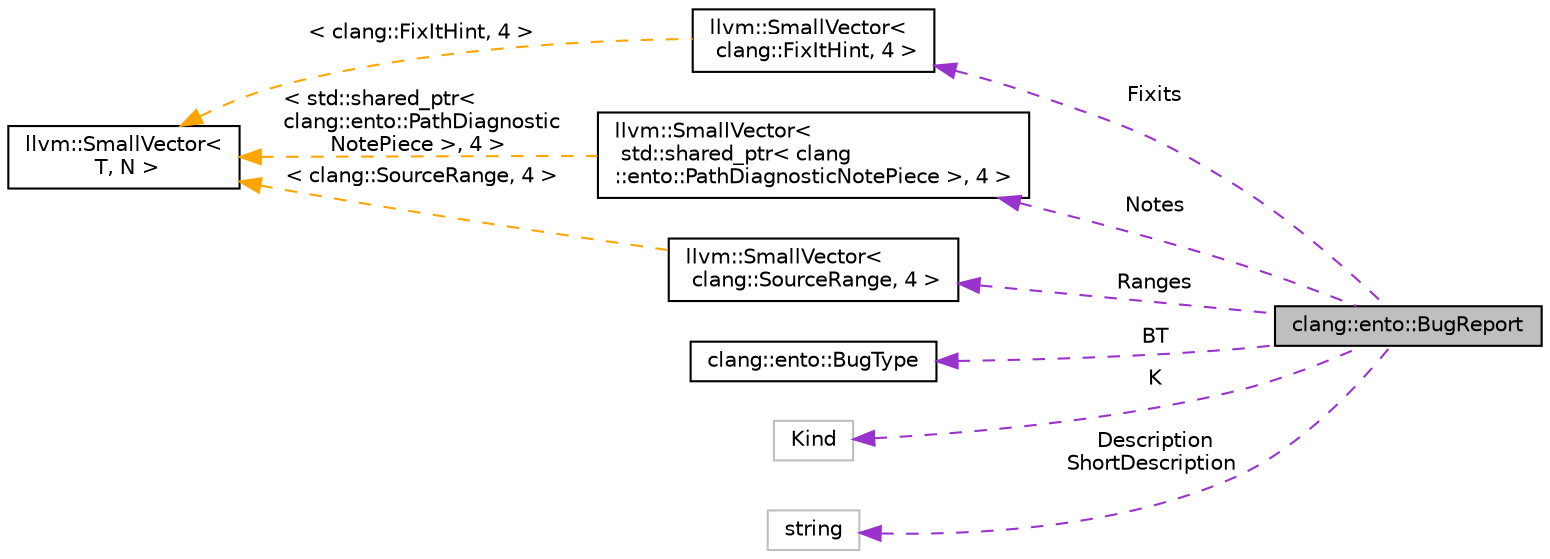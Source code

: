 digraph "clang::ento::BugReport"
{
 // LATEX_PDF_SIZE
  bgcolor="transparent";
  edge [fontname="Helvetica",fontsize="10",labelfontname="Helvetica",labelfontsize="10"];
  node [fontname="Helvetica",fontsize="10",shape=record];
  rankdir="LR";
  Node1 [label="clang::ento::BugReport",height=0.2,width=0.4,color="black", fillcolor="grey75", style="filled", fontcolor="black",tooltip="This class provides an interface through which checkers can create individual bug reports."];
  Node2 -> Node1 [dir="back",color="darkorchid3",fontsize="10",style="dashed",label=" Fixits" ,fontname="Helvetica"];
  Node2 [label="llvm::SmallVector\<\l clang::FixItHint, 4 \>",height=0.2,width=0.4,color="black",URL="$classllvm_1_1SmallVector.html",tooltip=" "];
  Node3 -> Node2 [dir="back",color="orange",fontsize="10",style="dashed",label=" \< clang::FixItHint, 4 \>" ,fontname="Helvetica"];
  Node3 [label="llvm::SmallVector\<\l T, N \>",height=0.2,width=0.4,color="black",URL="$classllvm_1_1SmallVector.html",tooltip=" "];
  Node4 -> Node1 [dir="back",color="darkorchid3",fontsize="10",style="dashed",label=" BT" ,fontname="Helvetica"];
  Node4 [label="clang::ento::BugType",height=0.2,width=0.4,color="black",URL="$classclang_1_1ento_1_1BugType.html",tooltip=" "];
  Node5 -> Node1 [dir="back",color="darkorchid3",fontsize="10",style="dashed",label=" Notes" ,fontname="Helvetica"];
  Node5 [label="llvm::SmallVector\<\l std::shared_ptr\< clang\l::ento::PathDiagnosticNotePiece \>, 4 \>",height=0.2,width=0.4,color="black",URL="$classllvm_1_1SmallVector.html",tooltip=" "];
  Node3 -> Node5 [dir="back",color="orange",fontsize="10",style="dashed",label=" \< std::shared_ptr\<\l clang::ento::PathDiagnostic\lNotePiece \>, 4 \>" ,fontname="Helvetica"];
  Node6 -> Node1 [dir="back",color="darkorchid3",fontsize="10",style="dashed",label=" Ranges" ,fontname="Helvetica"];
  Node6 [label="llvm::SmallVector\<\l clang::SourceRange, 4 \>",height=0.2,width=0.4,color="black",URL="$classllvm_1_1SmallVector.html",tooltip=" "];
  Node3 -> Node6 [dir="back",color="orange",fontsize="10",style="dashed",label=" \< clang::SourceRange, 4 \>" ,fontname="Helvetica"];
  Node7 -> Node1 [dir="back",color="darkorchid3",fontsize="10",style="dashed",label=" K" ,fontname="Helvetica"];
  Node7 [label="Kind",height=0.2,width=0.4,color="grey75",tooltip=" "];
  Node8 -> Node1 [dir="back",color="darkorchid3",fontsize="10",style="dashed",label=" Description\nShortDescription" ,fontname="Helvetica"];
  Node8 [label="string",height=0.2,width=0.4,color="grey75",tooltip=" "];
}
